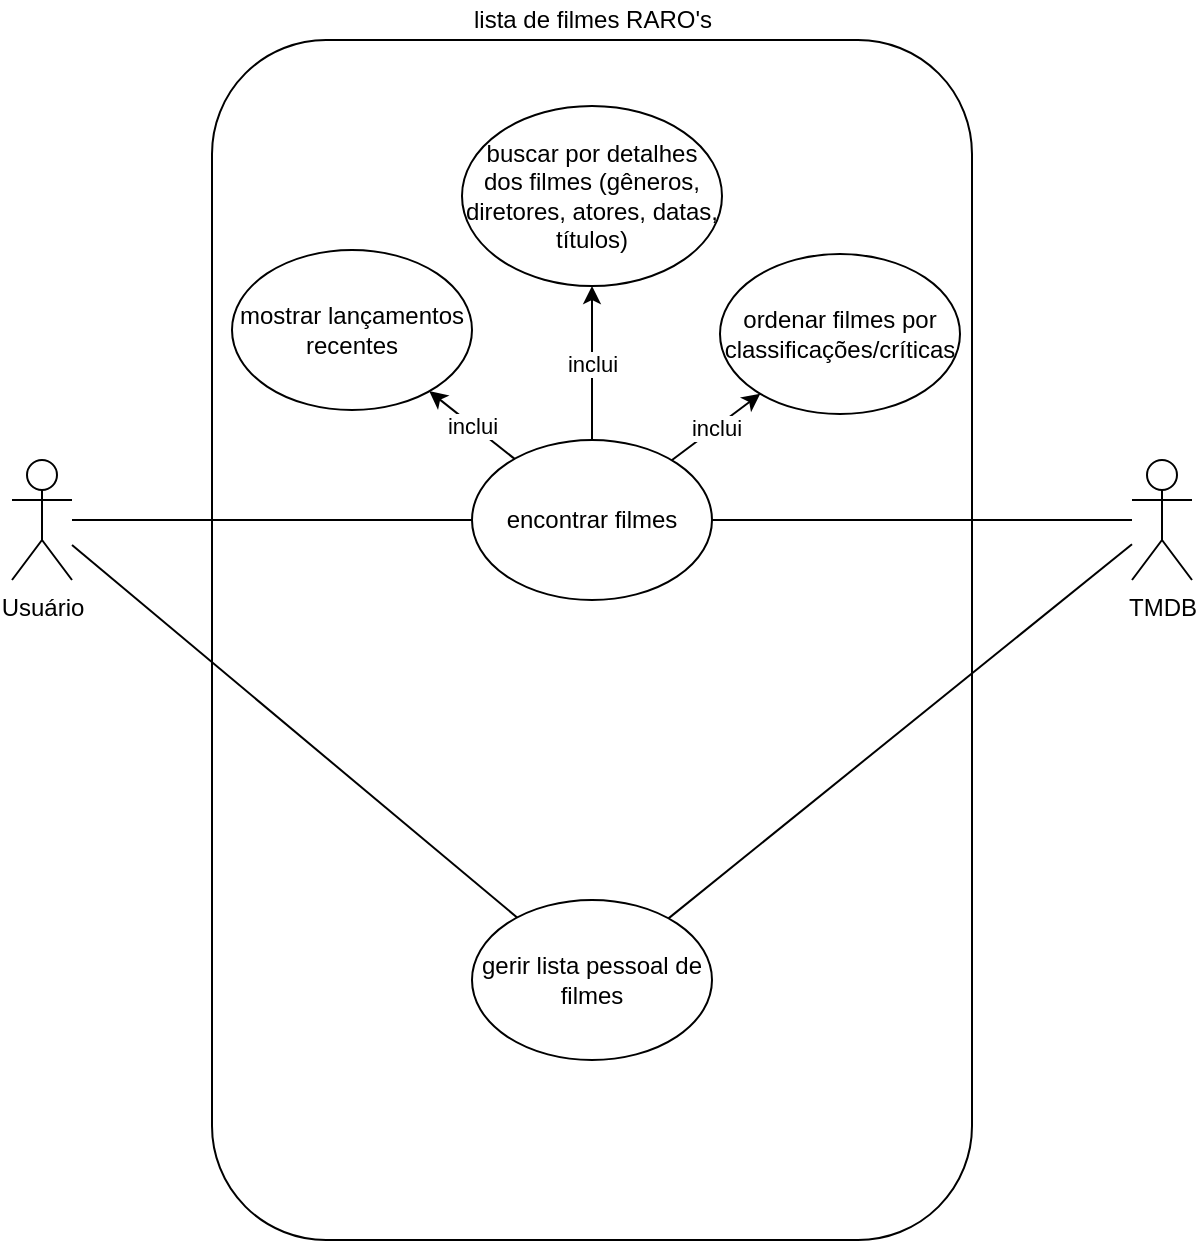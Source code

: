 <mxfile version="14.5.6" type="google"><diagram id="qCQrtaEEQDp8geXrsSXq" name="Page-1"><mxGraphModel dx="1381" dy="795" grid="0" gridSize="10" guides="1" tooltips="1" connect="1" arrows="1" fold="1" page="1" pageScale="1" pageWidth="827" pageHeight="1169" math="0" shadow="0"><root><mxCell id="0"/><mxCell id="1" parent="0"/><mxCell id="FEMQ2XbDtZ47P7mEuUZA-7" value="" style="rounded=1;whiteSpace=wrap;html=1;" parent="1" vertex="1"><mxGeometry x="160" y="50" width="380" height="600" as="geometry"/></mxCell><mxCell id="FEMQ2XbDtZ47P7mEuUZA-1" value="Usuário" style="shape=umlActor;verticalLabelPosition=bottom;verticalAlign=top;html=1;outlineConnect=0;" parent="1" vertex="1"><mxGeometry x="60" y="260" width="30" height="60" as="geometry"/></mxCell><mxCell id="FEMQ2XbDtZ47P7mEuUZA-2" value="encontrar filmes" style="ellipse;whiteSpace=wrap;html=1;" parent="1" vertex="1"><mxGeometry x="290" y="250" width="120" height="80" as="geometry"/></mxCell><mxCell id="FEMQ2XbDtZ47P7mEuUZA-3" value="" style="endArrow=none;html=1;" parent="1" source="FEMQ2XbDtZ47P7mEuUZA-1" target="FEMQ2XbDtZ47P7mEuUZA-2" edge="1"><mxGeometry width="50" height="50" relative="1" as="geometry"><mxPoint x="390" y="420" as="sourcePoint"/><mxPoint x="440" y="370" as="targetPoint"/></mxGeometry></mxCell><mxCell id="FEMQ2XbDtZ47P7mEuUZA-6" value="TMDB" style="shape=umlActor;verticalLabelPosition=bottom;verticalAlign=top;html=1;outlineConnect=0;" parent="1" vertex="1"><mxGeometry x="620" y="260" width="30" height="60" as="geometry"/></mxCell><mxCell id="FEMQ2XbDtZ47P7mEuUZA-9" value="" style="endArrow=none;html=1;" parent="1" source="FEMQ2XbDtZ47P7mEuUZA-2" target="FEMQ2XbDtZ47P7mEuUZA-6" edge="1"><mxGeometry width="50" height="50" relative="1" as="geometry"><mxPoint x="390" y="410" as="sourcePoint"/><mxPoint x="440" y="360" as="targetPoint"/></mxGeometry></mxCell><mxCell id="FEMQ2XbDtZ47P7mEuUZA-12" value="gerir lista pessoal de filmes" style="ellipse;whiteSpace=wrap;html=1;" parent="1" vertex="1"><mxGeometry x="290" y="480" width="120" height="80" as="geometry"/></mxCell><mxCell id="FEMQ2XbDtZ47P7mEuUZA-13" value="" style="endArrow=none;html=1;" parent="1" source="FEMQ2XbDtZ47P7mEuUZA-12" target="FEMQ2XbDtZ47P7mEuUZA-1" edge="1"><mxGeometry width="50" height="50" relative="1" as="geometry"><mxPoint x="390" y="400" as="sourcePoint"/><mxPoint x="440" y="350" as="targetPoint"/></mxGeometry></mxCell><mxCell id="FEMQ2XbDtZ47P7mEuUZA-14" value="buscar por detalhes dos filmes (gêneros, diretores, atores, datas, títulos)" style="ellipse;whiteSpace=wrap;html=1;" parent="1" vertex="1"><mxGeometry x="285" y="83" width="130" height="90" as="geometry"/></mxCell><mxCell id="FEMQ2XbDtZ47P7mEuUZA-15" value="lista de filmes RARO's" style="text;html=1;align=center;verticalAlign=middle;resizable=0;points=[];autosize=1;" parent="1" vertex="1"><mxGeometry x="285" y="30" width="130" height="20" as="geometry"/></mxCell><mxCell id="FEMQ2XbDtZ47P7mEuUZA-17" value="inclui" style="endArrow=classic;html=1;" parent="1" source="FEMQ2XbDtZ47P7mEuUZA-2" target="FEMQ2XbDtZ47P7mEuUZA-14" edge="1"><mxGeometry width="50" height="50" relative="1" as="geometry"><mxPoint x="388" y="382" as="sourcePoint"/><mxPoint x="438" y="332" as="targetPoint"/></mxGeometry></mxCell><mxCell id="FEMQ2XbDtZ47P7mEuUZA-18" value="" style="endArrow=none;html=1;" parent="1" source="FEMQ2XbDtZ47P7mEuUZA-12" target="FEMQ2XbDtZ47P7mEuUZA-6" edge="1"><mxGeometry width="50" height="50" relative="1" as="geometry"><mxPoint x="388" y="382" as="sourcePoint"/><mxPoint x="438" y="332" as="targetPoint"/></mxGeometry></mxCell><mxCell id="Ad3thOsp8gXUJXCe29es-1" value="mostrar lançamentos recentes" style="ellipse;whiteSpace=wrap;html=1;" vertex="1" parent="1"><mxGeometry x="170" y="155" width="120" height="80" as="geometry"/></mxCell><mxCell id="Ad3thOsp8gXUJXCe29es-2" value="ordenar filmes por classificações/críticas" style="ellipse;whiteSpace=wrap;html=1;" vertex="1" parent="1"><mxGeometry x="414" y="157" width="120" height="80" as="geometry"/></mxCell><mxCell id="Ad3thOsp8gXUJXCe29es-3" value="inclui" style="endArrow=classic;html=1;" edge="1" parent="1" source="FEMQ2XbDtZ47P7mEuUZA-2" target="Ad3thOsp8gXUJXCe29es-2"><mxGeometry width="50" height="50" relative="1" as="geometry"><mxPoint x="360" y="260" as="sourcePoint"/><mxPoint x="360" y="183" as="targetPoint"/></mxGeometry></mxCell><mxCell id="Ad3thOsp8gXUJXCe29es-4" value="inclui" style="endArrow=classic;html=1;" edge="1" parent="1" source="FEMQ2XbDtZ47P7mEuUZA-2" target="Ad3thOsp8gXUJXCe29es-1"><mxGeometry width="50" height="50" relative="1" as="geometry"><mxPoint x="370" y="270" as="sourcePoint"/><mxPoint x="370" y="193" as="targetPoint"/></mxGeometry></mxCell></root></mxGraphModel></diagram></mxfile>